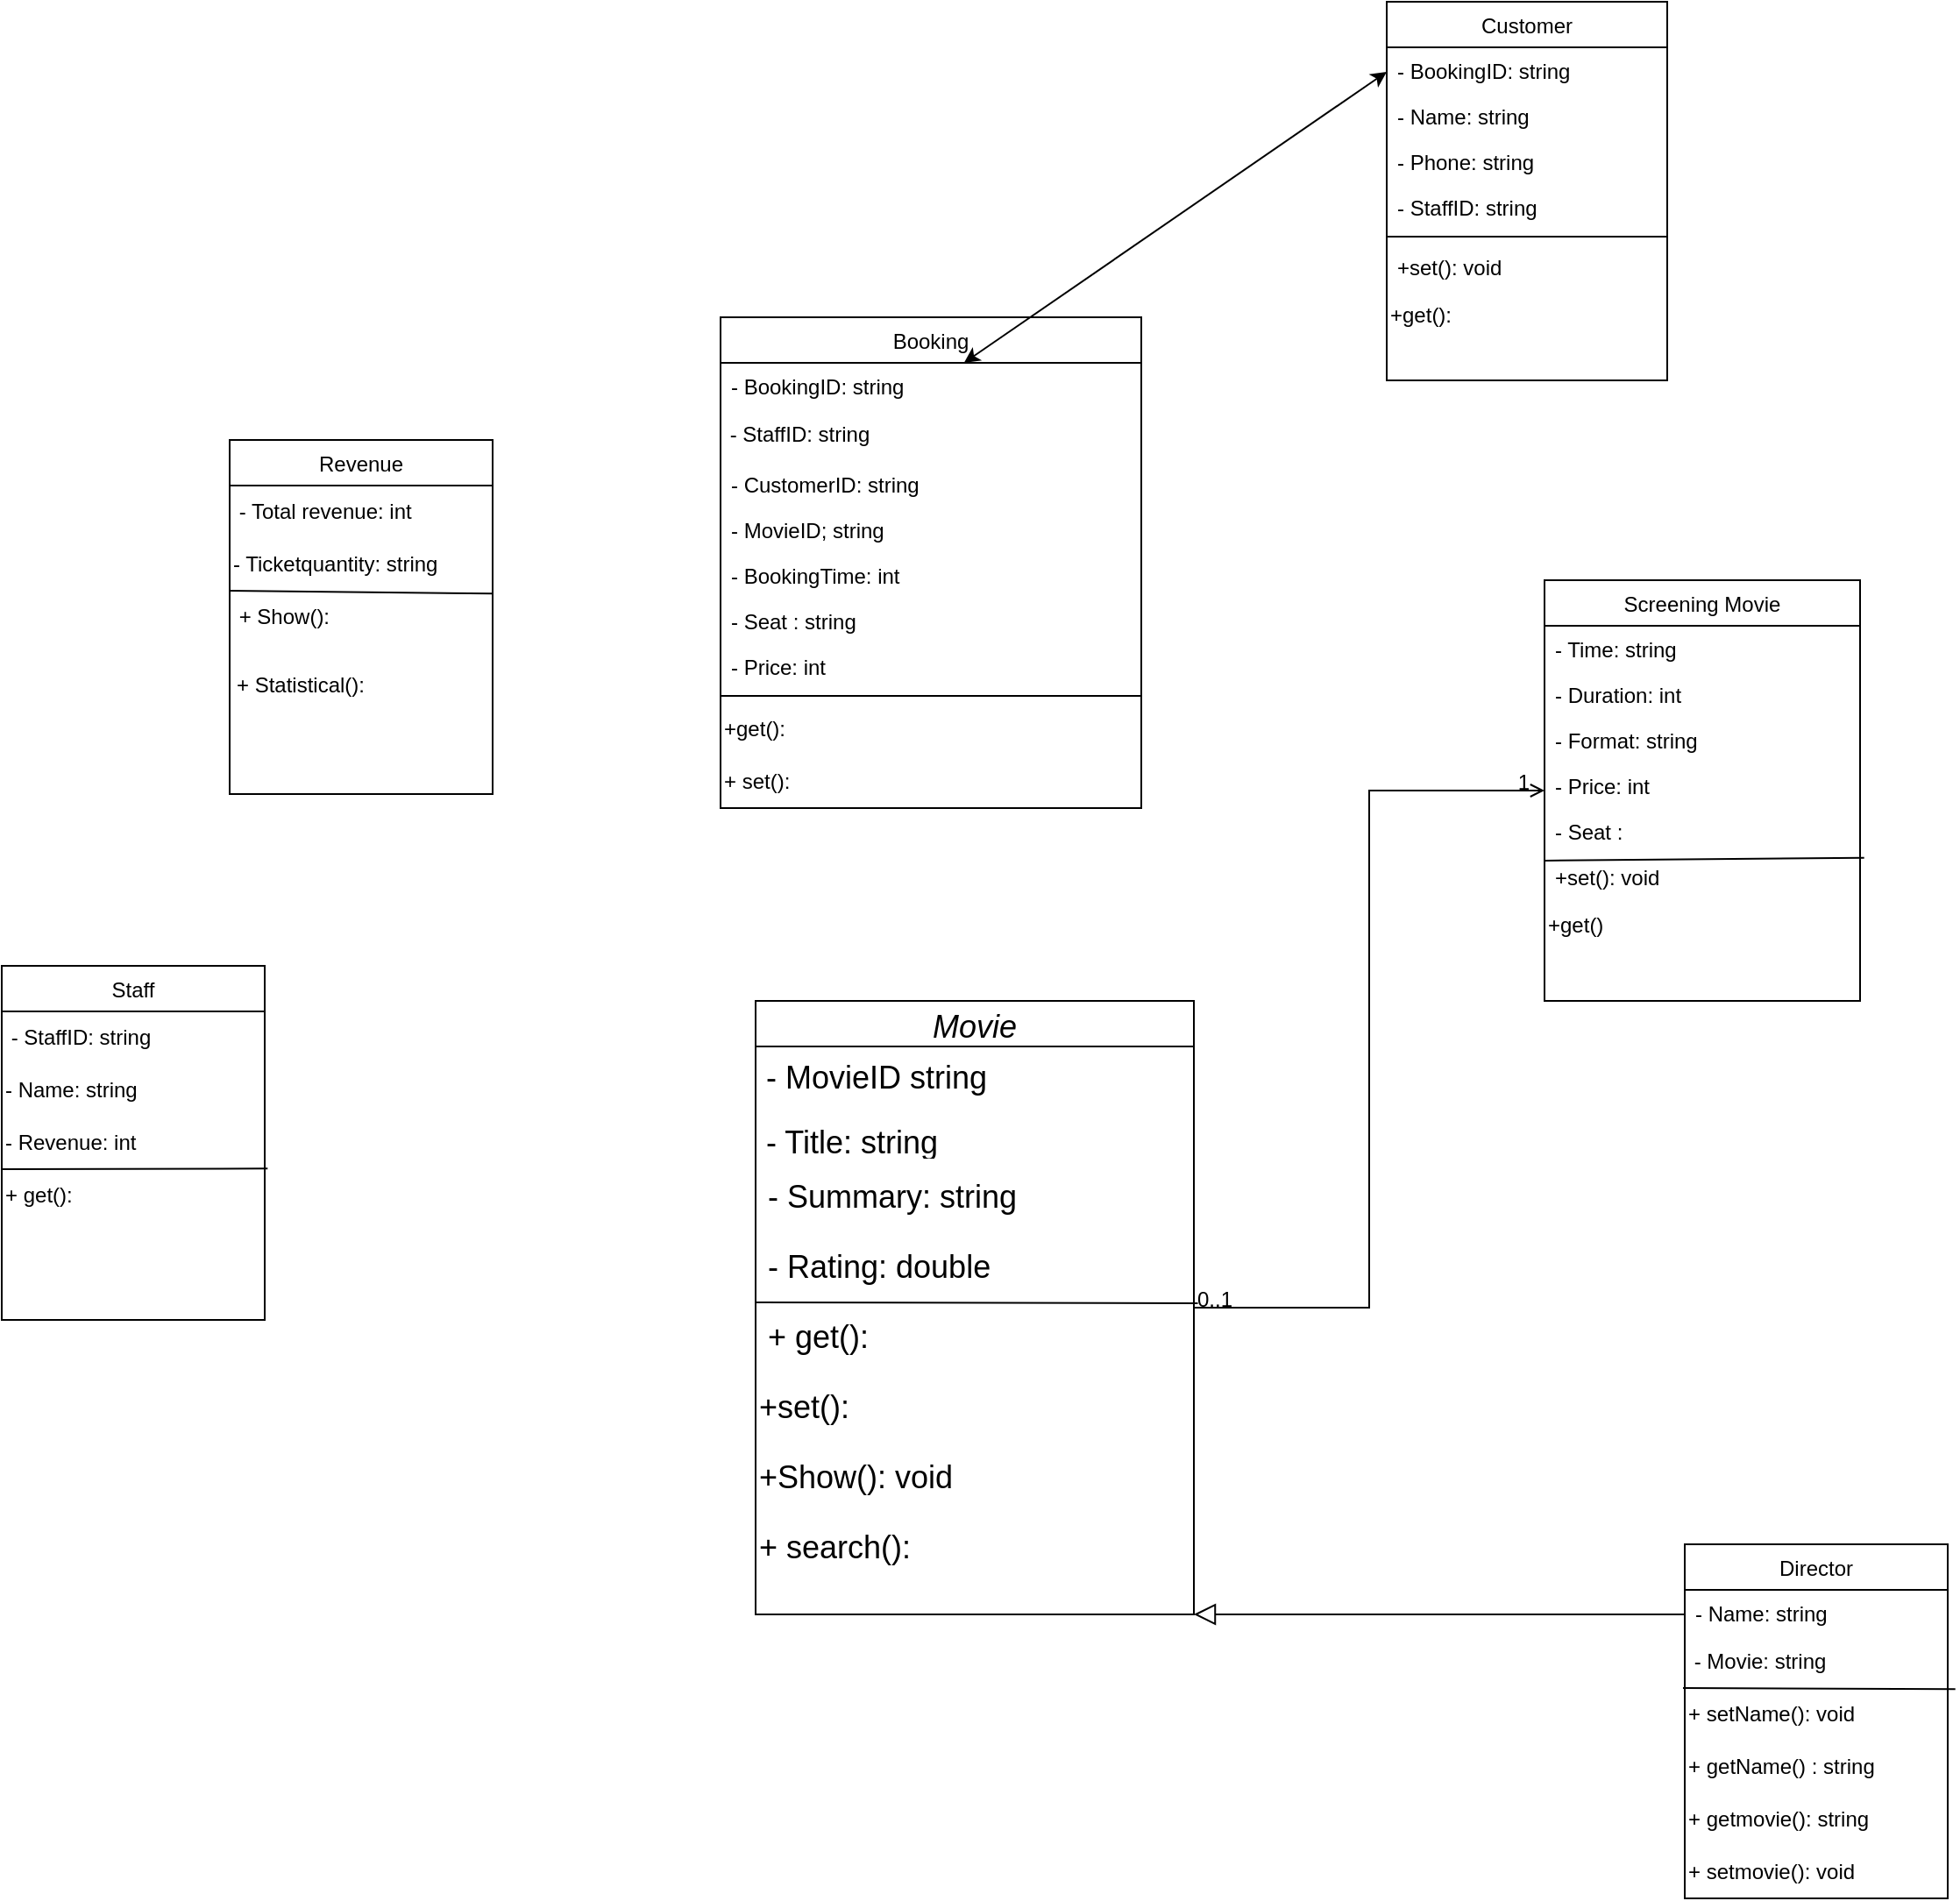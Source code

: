 <mxfile>
    <diagram id="byW2A_Ppa4mYDYx2hdw_" name="Page-1">
        <mxGraphModel dx="1807" dy="1684" grid="1" gridSize="10" guides="1" tooltips="1" connect="1" arrows="1" fold="1" page="1" pageScale="1" pageWidth="850" pageHeight="1100" math="0" shadow="0">
            <root>
                <mxCell id="0"/>
                <mxCell id="1" parent="0"/>
                <mxCell id="60" value="Movie" style="swimlane;fontStyle=2;align=center;verticalAlign=middle;childLayout=stackLayout;horizontal=1;startSize=26;horizontalStack=0;resizeParent=1;resizeLast=0;collapsible=1;marginBottom=0;rounded=0;shadow=0;strokeWidth=1;fontSize=18;" parent="1" vertex="1">
                    <mxGeometry x="80" width="250" height="350" as="geometry">
                        <mxRectangle x="220" y="120" width="160" height="26" as="alternateBounds"/>
                    </mxGeometry>
                </mxCell>
                <mxCell id="61" value="- MovieID string&#10;    " style="text;align=left;verticalAlign=top;spacingLeft=4;spacingRight=4;overflow=hidden;rotatable=0;points=[[0,0.5],[1,0.5]];portConstraint=eastwest;fontSize=18;" parent="60" vertex="1">
                    <mxGeometry y="26" width="250" height="26" as="geometry"/>
                </mxCell>
                <mxCell id="62" value="- Title: string" style="text;align=left;verticalAlign=bottom;spacingLeft=4;spacingRight=4;overflow=hidden;rotatable=0;points=[[0,0.5],[1,0.5]];portConstraint=eastwest;rounded=0;shadow=0;html=0;fontSize=18;" parent="60" vertex="1">
                    <mxGeometry y="52" width="250" height="40" as="geometry"/>
                </mxCell>
                <mxCell id="63" value="&lt;font style=&quot;font-size: 18px;&quot;&gt;&amp;nbsp;- Summary: string&lt;/font&gt;" style="text;html=1;align=left;verticalAlign=middle;resizable=0;points=[];autosize=1;strokeColor=none;fillColor=none;" parent="60" vertex="1">
                    <mxGeometry y="92" width="250" height="40" as="geometry"/>
                </mxCell>
                <mxCell id="64" value="&amp;nbsp;- Rating: double" style="text;html=1;align=left;verticalAlign=middle;resizable=0;points=[];autosize=1;strokeColor=none;fillColor=none;fontSize=18;" parent="60" vertex="1">
                    <mxGeometry y="132" width="250" height="40" as="geometry"/>
                </mxCell>
                <mxCell id="65" value="" style="endArrow=none;html=1;rounded=0;entryX=1.009;entryY=0.011;entryDx=0;entryDy=0;entryPerimeter=0;" parent="60" target="66" edge="1">
                    <mxGeometry width="50" height="50" relative="1" as="geometry">
                        <mxPoint y="172" as="sourcePoint"/>
                        <mxPoint x="50" y="122" as="targetPoint"/>
                    </mxGeometry>
                </mxCell>
                <mxCell id="66" value="&amp;nbsp;+ get():" style="text;html=1;align=left;verticalAlign=middle;resizable=0;points=[];autosize=1;strokeColor=none;fillColor=none;fontSize=18;" parent="60" vertex="1">
                    <mxGeometry y="172" width="250" height="40" as="geometry"/>
                </mxCell>
                <mxCell id="67" value="+set():" style="text;html=1;align=left;verticalAlign=middle;resizable=0;points=[];autosize=1;strokeColor=none;fillColor=none;fontSize=18;" parent="60" vertex="1">
                    <mxGeometry y="212" width="250" height="40" as="geometry"/>
                </mxCell>
                <mxCell id="68" value="+Show(): void" style="text;html=1;align=left;verticalAlign=middle;resizable=0;points=[];autosize=1;strokeColor=none;fillColor=none;fontSize=18;" parent="60" vertex="1">
                    <mxGeometry y="252" width="250" height="40" as="geometry"/>
                </mxCell>
                <mxCell id="69" value="+ search():&amp;nbsp;" style="text;html=1;align=left;verticalAlign=middle;resizable=0;points=[];autosize=1;strokeColor=none;fillColor=none;fontSize=18;" parent="60" vertex="1">
                    <mxGeometry y="292" width="250" height="40" as="geometry"/>
                </mxCell>
                <mxCell id="70" value="Director" style="swimlane;fontStyle=0;align=center;verticalAlign=top;childLayout=stackLayout;horizontal=1;startSize=26;horizontalStack=0;resizeParent=1;resizeLast=0;collapsible=1;marginBottom=0;rounded=0;shadow=0;strokeWidth=1;" parent="1" vertex="1">
                    <mxGeometry x="610" y="310" width="150" height="202" as="geometry">
                        <mxRectangle x="340" y="380" width="170" height="26" as="alternateBounds"/>
                    </mxGeometry>
                </mxCell>
                <mxCell id="71" value="- Name: string&#10;" style="text;align=left;verticalAlign=top;spacingLeft=4;spacingRight=4;overflow=hidden;rotatable=0;points=[[0,0.5],[1,0.5]];portConstraint=eastwest;" parent="70" vertex="1">
                    <mxGeometry y="26" width="150" height="26" as="geometry"/>
                </mxCell>
                <mxCell id="72" value="" style="endArrow=none;html=1;rounded=0;entryX=1.029;entryY=0.022;entryDx=0;entryDy=0;entryPerimeter=0;" parent="70" target="74" edge="1">
                    <mxGeometry width="50" height="50" relative="1" as="geometry">
                        <mxPoint x="-1" y="82" as="sourcePoint"/>
                        <mxPoint x="49" y="32" as="targetPoint"/>
                    </mxGeometry>
                </mxCell>
                <mxCell id="73" value="&amp;nbsp;- Movie: string" style="text;html=1;align=left;verticalAlign=middle;resizable=0;points=[];autosize=1;strokeColor=none;fillColor=none;" parent="70" vertex="1">
                    <mxGeometry y="52" width="150" height="30" as="geometry"/>
                </mxCell>
                <mxCell id="74" value="+ setName(): void" style="text;html=1;align=left;verticalAlign=middle;resizable=0;points=[];autosize=1;strokeColor=none;fillColor=none;" parent="70" vertex="1">
                    <mxGeometry y="82" width="150" height="30" as="geometry"/>
                </mxCell>
                <mxCell id="75" value="+ getName() : string" style="text;html=1;align=left;verticalAlign=middle;resizable=0;points=[];autosize=1;strokeColor=none;fillColor=none;" parent="70" vertex="1">
                    <mxGeometry y="112" width="150" height="30" as="geometry"/>
                </mxCell>
                <mxCell id="76" value="+ getmovie(): string" style="text;html=1;align=left;verticalAlign=middle;resizable=0;points=[];autosize=1;strokeColor=none;fillColor=none;" parent="70" vertex="1">
                    <mxGeometry y="142" width="150" height="30" as="geometry"/>
                </mxCell>
                <mxCell id="77" value="+ setmovie(): void" style="text;html=1;align=left;verticalAlign=middle;resizable=0;points=[];autosize=1;strokeColor=none;fillColor=none;" parent="70" vertex="1">
                    <mxGeometry y="172" width="150" height="30" as="geometry"/>
                </mxCell>
                <mxCell id="78" value="" style="endArrow=block;endSize=10;endFill=0;shadow=0;strokeWidth=1;rounded=0;edgeStyle=elbowEdgeStyle;elbow=vertical;" parent="1" source="70" target="60" edge="1">
                    <mxGeometry width="160" relative="1" as="geometry">
                        <mxPoint x="210" y="373" as="sourcePoint"/>
                        <mxPoint x="310" y="271" as="targetPoint"/>
                        <Array as="points">
                            <mxPoint x="320" y="330"/>
                        </Array>
                    </mxGeometry>
                </mxCell>
                <mxCell id="79" value="Screening Movie" style="swimlane;fontStyle=0;align=center;verticalAlign=top;childLayout=stackLayout;horizontal=1;startSize=26;horizontalStack=0;resizeParent=1;resizeLast=0;collapsible=1;marginBottom=0;rounded=0;shadow=0;strokeWidth=1;" parent="1" vertex="1">
                    <mxGeometry x="530" y="-240" width="180" height="240" as="geometry">
                        <mxRectangle x="550" y="140" width="160" height="26" as="alternateBounds"/>
                    </mxGeometry>
                </mxCell>
                <mxCell id="80" value="- Time: string" style="text;align=left;verticalAlign=top;spacingLeft=4;spacingRight=4;overflow=hidden;rotatable=0;points=[[0,0.5],[1,0.5]];portConstraint=eastwest;rounded=0;shadow=0;html=0;" parent="79" vertex="1">
                    <mxGeometry y="26" width="180" height="26" as="geometry"/>
                </mxCell>
                <mxCell id="81" value="- Duration: int" style="text;align=left;verticalAlign=top;spacingLeft=4;spacingRight=4;overflow=hidden;rotatable=0;points=[[0,0.5],[1,0.5]];portConstraint=eastwest;" parent="79" vertex="1">
                    <mxGeometry y="52" width="180" height="26" as="geometry"/>
                </mxCell>
                <mxCell id="82" value="- Format: string" style="text;align=left;verticalAlign=top;spacingLeft=4;spacingRight=4;overflow=hidden;rotatable=0;points=[[0,0.5],[1,0.5]];portConstraint=eastwest;rounded=0;shadow=0;html=0;" parent="79" vertex="1">
                    <mxGeometry y="78" width="180" height="26" as="geometry"/>
                </mxCell>
                <mxCell id="83" value="- Price: int" style="text;align=left;verticalAlign=top;spacingLeft=4;spacingRight=4;overflow=hidden;rotatable=0;points=[[0,0.5],[1,0.5]];portConstraint=eastwest;rounded=0;shadow=0;html=0;" parent="79" vertex="1">
                    <mxGeometry y="104" width="180" height="26" as="geometry"/>
                </mxCell>
                <mxCell id="108" value="" style="endArrow=none;html=1;entryX=1.013;entryY=0.09;entryDx=0;entryDy=0;entryPerimeter=0;" parent="79" target="86" edge="1">
                    <mxGeometry width="50" height="50" relative="1" as="geometry">
                        <mxPoint y="160" as="sourcePoint"/>
                        <mxPoint x="50" y="110" as="targetPoint"/>
                    </mxGeometry>
                </mxCell>
                <mxCell id="85" value="- Seat :" style="text;align=left;verticalAlign=top;spacingLeft=4;spacingRight=4;overflow=hidden;rotatable=0;points=[[0,0.5],[1,0.5]];portConstraint=eastwest;" parent="79" vertex="1">
                    <mxGeometry y="130" width="180" height="26" as="geometry"/>
                </mxCell>
                <mxCell id="86" value="+set(): void" style="text;align=left;verticalAlign=top;spacingLeft=4;spacingRight=4;overflow=hidden;rotatable=0;points=[[0,0.5],[1,0.5]];portConstraint=eastwest;" parent="79" vertex="1">
                    <mxGeometry y="156" width="180" height="26" as="geometry"/>
                </mxCell>
                <mxCell id="107" value="+get()" style="text;html=1;align=left;verticalAlign=middle;resizable=0;points=[];autosize=1;strokeColor=none;fillColor=none;" parent="79" vertex="1">
                    <mxGeometry y="182" width="180" height="30" as="geometry"/>
                </mxCell>
                <mxCell id="87" value="" style="endArrow=open;shadow=0;strokeWidth=1;rounded=0;endFill=1;edgeStyle=elbowEdgeStyle;elbow=vertical;" parent="1" source="60" target="79" edge="1">
                    <mxGeometry x="0.5" y="41" relative="1" as="geometry">
                        <mxPoint x="380" y="192" as="sourcePoint"/>
                        <mxPoint x="540" y="192" as="targetPoint"/>
                        <mxPoint x="-40" y="32" as="offset"/>
                    </mxGeometry>
                </mxCell>
                <mxCell id="88" value="0..1" style="resizable=0;align=left;verticalAlign=bottom;labelBackgroundColor=none;fontSize=12;" parent="87" connectable="0" vertex="1">
                    <mxGeometry x="-1" relative="1" as="geometry">
                        <mxPoint y="4" as="offset"/>
                    </mxGeometry>
                </mxCell>
                <mxCell id="89" value="1" style="resizable=0;align=right;verticalAlign=bottom;labelBackgroundColor=none;fontSize=12;" parent="87" connectable="0" vertex="1">
                    <mxGeometry x="1" relative="1" as="geometry">
                        <mxPoint x="-7" y="4" as="offset"/>
                    </mxGeometry>
                </mxCell>
                <mxCell id="91" value="Booking" style="swimlane;fontStyle=0;align=center;verticalAlign=top;childLayout=stackLayout;horizontal=1;startSize=26;horizontalStack=0;resizeParent=1;resizeLast=0;collapsible=1;marginBottom=0;rounded=0;shadow=0;strokeWidth=1;" parent="1" vertex="1">
                    <mxGeometry x="60" y="-390" width="240" height="280" as="geometry">
                        <mxRectangle x="550" y="140" width="160" height="26" as="alternateBounds"/>
                    </mxGeometry>
                </mxCell>
                <mxCell id="92" value="- BookingID: string" style="text;align=left;verticalAlign=top;spacingLeft=4;spacingRight=4;overflow=hidden;rotatable=0;points=[[0,0.5],[1,0.5]];portConstraint=eastwest;rounded=0;shadow=0;html=0;" parent="91" vertex="1">
                    <mxGeometry y="26" width="240" height="26" as="geometry"/>
                </mxCell>
                <mxCell id="109" value="&amp;nbsp;- StaffID: string" style="text;html=1;align=left;verticalAlign=middle;resizable=0;points=[];autosize=1;strokeColor=none;fillColor=none;" parent="91" vertex="1">
                    <mxGeometry y="52" width="240" height="30" as="geometry"/>
                </mxCell>
                <mxCell id="93" value="- CustomerID: string" style="text;align=left;verticalAlign=top;spacingLeft=4;spacingRight=4;overflow=hidden;rotatable=0;points=[[0,0.5],[1,0.5]];portConstraint=eastwest;" parent="91" vertex="1">
                    <mxGeometry y="82" width="240" height="26" as="geometry"/>
                </mxCell>
                <mxCell id="94" value="- MovieID; string" style="text;align=left;verticalAlign=top;spacingLeft=4;spacingRight=4;overflow=hidden;rotatable=0;points=[[0,0.5],[1,0.5]];portConstraint=eastwest;rounded=0;shadow=0;html=0;" parent="91" vertex="1">
                    <mxGeometry y="108" width="240" height="26" as="geometry"/>
                </mxCell>
                <mxCell id="95" value="- BookingTime: int" style="text;align=left;verticalAlign=top;spacingLeft=4;spacingRight=4;overflow=hidden;rotatable=0;points=[[0,0.5],[1,0.5]];portConstraint=eastwest;rounded=0;shadow=0;html=0;" parent="91" vertex="1">
                    <mxGeometry y="134" width="240" height="26" as="geometry"/>
                </mxCell>
                <mxCell id="98" value="- Seat : string" style="text;align=left;verticalAlign=top;spacingLeft=4;spacingRight=4;overflow=hidden;rotatable=0;points=[[0,0.5],[1,0.5]];portConstraint=eastwest;" parent="91" vertex="1">
                    <mxGeometry y="160" width="240" height="26" as="geometry"/>
                </mxCell>
                <mxCell id="97" value="- Price: int" style="text;align=left;verticalAlign=top;spacingLeft=4;spacingRight=4;overflow=hidden;rotatable=0;points=[[0,0.5],[1,0.5]];portConstraint=eastwest;" parent="91" vertex="1">
                    <mxGeometry y="186" width="240" height="26" as="geometry"/>
                </mxCell>
                <mxCell id="96" value="" style="line;html=1;strokeWidth=1;align=left;verticalAlign=middle;spacingTop=-1;spacingLeft=3;spacingRight=3;rotatable=0;labelPosition=right;points=[];portConstraint=eastwest;" parent="91" vertex="1">
                    <mxGeometry y="212" width="240" height="8" as="geometry"/>
                </mxCell>
                <mxCell id="110" value="+get():" style="text;html=1;align=left;verticalAlign=middle;resizable=0;points=[];autosize=1;strokeColor=none;fillColor=none;" parent="91" vertex="1">
                    <mxGeometry y="220" width="240" height="30" as="geometry"/>
                </mxCell>
                <mxCell id="112" value="+ set():" style="text;html=1;align=left;verticalAlign=middle;resizable=0;points=[];autosize=1;strokeColor=none;fillColor=none;" parent="91" vertex="1">
                    <mxGeometry y="250" width="240" height="30" as="geometry"/>
                </mxCell>
                <mxCell id="99" value="Customer" style="swimlane;fontStyle=0;align=center;verticalAlign=top;childLayout=stackLayout;horizontal=1;startSize=26;horizontalStack=0;resizeParent=1;resizeLast=0;collapsible=1;marginBottom=0;rounded=0;shadow=0;strokeWidth=1;" parent="1" vertex="1">
                    <mxGeometry x="440" y="-570" width="160" height="216" as="geometry">
                        <mxRectangle x="550" y="140" width="160" height="26" as="alternateBounds"/>
                    </mxGeometry>
                </mxCell>
                <mxCell id="100" value="- BookingID: string" style="text;align=left;verticalAlign=top;spacingLeft=4;spacingRight=4;overflow=hidden;rotatable=0;points=[[0,0.5],[1,0.5]];portConstraint=eastwest;rounded=0;shadow=0;html=0;" parent="99" vertex="1">
                    <mxGeometry y="26" width="160" height="26" as="geometry"/>
                </mxCell>
                <mxCell id="102" value="- Name: string" style="text;align=left;verticalAlign=top;spacingLeft=4;spacingRight=4;overflow=hidden;rotatable=0;points=[[0,0.5],[1,0.5]];portConstraint=eastwest;rounded=0;shadow=0;html=0;" parent="99" vertex="1">
                    <mxGeometry y="52" width="160" height="26" as="geometry"/>
                </mxCell>
                <mxCell id="103" value="- Phone: string" style="text;align=left;verticalAlign=top;spacingLeft=4;spacingRight=4;overflow=hidden;rotatable=0;points=[[0,0.5],[1,0.5]];portConstraint=eastwest;rounded=0;shadow=0;html=0;" parent="99" vertex="1">
                    <mxGeometry y="78" width="160" height="26" as="geometry"/>
                </mxCell>
                <mxCell id="105" value="- StaffID: string" style="text;align=left;verticalAlign=top;spacingLeft=4;spacingRight=4;overflow=hidden;rotatable=0;points=[[0,0.5],[1,0.5]];portConstraint=eastwest;" parent="99" vertex="1">
                    <mxGeometry y="104" width="160" height="26" as="geometry"/>
                </mxCell>
                <mxCell id="104" value="" style="line;html=1;strokeWidth=1;align=left;verticalAlign=middle;spacingTop=-1;spacingLeft=3;spacingRight=3;rotatable=0;labelPosition=right;points=[];portConstraint=eastwest;" parent="99" vertex="1">
                    <mxGeometry y="130" width="160" height="8" as="geometry"/>
                </mxCell>
                <mxCell id="106" value="+set(): void" style="text;align=left;verticalAlign=top;spacingLeft=4;spacingRight=4;overflow=hidden;rotatable=0;points=[[0,0.5],[1,0.5]];portConstraint=eastwest;" parent="99" vertex="1">
                    <mxGeometry y="138" width="160" height="26" as="geometry"/>
                </mxCell>
                <mxCell id="111" value="+get():&amp;nbsp;" style="text;html=1;align=left;verticalAlign=middle;resizable=0;points=[];autosize=1;strokeColor=none;fillColor=none;" parent="99" vertex="1">
                    <mxGeometry y="164" width="160" height="30" as="geometry"/>
                </mxCell>
                <mxCell id="116" value="" style="endArrow=classic;startArrow=classic;html=1;" parent="1" source="92" edge="1">
                    <mxGeometry width="50" height="50" relative="1" as="geometry">
                        <mxPoint x="390" y="-480" as="sourcePoint"/>
                        <mxPoint x="440" y="-530" as="targetPoint"/>
                    </mxGeometry>
                </mxCell>
                <mxCell id="117" value="Staff" style="swimlane;fontStyle=0;align=center;verticalAlign=top;childLayout=stackLayout;horizontal=1;startSize=26;horizontalStack=0;resizeParent=1;resizeLast=0;collapsible=1;marginBottom=0;rounded=0;shadow=0;strokeWidth=1;" parent="1" vertex="1">
                    <mxGeometry x="-350" y="-20" width="150" height="202" as="geometry">
                        <mxRectangle x="340" y="380" width="170" height="26" as="alternateBounds"/>
                    </mxGeometry>
                </mxCell>
                <mxCell id="120" value="&amp;nbsp;- StaffID: string" style="text;html=1;align=left;verticalAlign=middle;resizable=0;points=[];autosize=1;strokeColor=none;fillColor=none;" parent="117" vertex="1">
                    <mxGeometry y="26" width="150" height="30" as="geometry"/>
                </mxCell>
                <mxCell id="125" value="- Name: string" style="text;html=1;align=left;verticalAlign=middle;resizable=0;points=[];autosize=1;strokeColor=none;fillColor=none;" parent="117" vertex="1">
                    <mxGeometry y="56" width="150" height="30" as="geometry"/>
                </mxCell>
                <mxCell id="141" value="" style="endArrow=none;html=1;entryX=1.011;entryY=0.989;entryDx=0;entryDy=0;entryPerimeter=0;" edge="1" parent="117" target="126">
                    <mxGeometry width="50" height="50" relative="1" as="geometry">
                        <mxPoint y="116" as="sourcePoint"/>
                        <mxPoint x="50" y="66" as="targetPoint"/>
                    </mxGeometry>
                </mxCell>
                <mxCell id="126" value="- Revenue: int" style="text;html=1;align=left;verticalAlign=middle;resizable=0;points=[];autosize=1;strokeColor=none;fillColor=none;" parent="117" vertex="1">
                    <mxGeometry y="86" width="150" height="30" as="geometry"/>
                </mxCell>
                <mxCell id="127" value="+ get():" style="text;html=1;align=left;verticalAlign=middle;resizable=0;points=[];autosize=1;strokeColor=none;fillColor=none;" parent="117" vertex="1">
                    <mxGeometry y="116" width="150" height="30" as="geometry"/>
                </mxCell>
                <mxCell id="129" value="Revenue" style="swimlane;fontStyle=0;align=center;verticalAlign=top;childLayout=stackLayout;horizontal=1;startSize=26;horizontalStack=0;resizeParent=1;resizeLast=0;collapsible=1;marginBottom=0;rounded=0;shadow=0;strokeWidth=1;" vertex="1" parent="1">
                    <mxGeometry x="-220" y="-320" width="150" height="202" as="geometry">
                        <mxRectangle x="340" y="380" width="170" height="26" as="alternateBounds"/>
                    </mxGeometry>
                </mxCell>
                <mxCell id="130" value="&amp;nbsp;- Total revenue: int" style="text;html=1;align=left;verticalAlign=middle;resizable=0;points=[];autosize=1;strokeColor=none;fillColor=none;" vertex="1" parent="129">
                    <mxGeometry y="26" width="150" height="30" as="geometry"/>
                </mxCell>
                <mxCell id="131" value="- Ticketquantity: string" style="text;html=1;align=left;verticalAlign=middle;resizable=0;points=[];autosize=1;strokeColor=none;fillColor=none;" vertex="1" parent="129">
                    <mxGeometry y="56" width="150" height="30" as="geometry"/>
                </mxCell>
                <mxCell id="140" value="" style="endArrow=none;html=1;entryX=1.002;entryY=1.056;entryDx=0;entryDy=0;entryPerimeter=0;" edge="1" parent="129" target="131">
                    <mxGeometry width="50" height="50" relative="1" as="geometry">
                        <mxPoint y="86" as="sourcePoint"/>
                        <mxPoint x="50" y="36" as="targetPoint"/>
                    </mxGeometry>
                </mxCell>
                <mxCell id="135" value="&amp;nbsp;+ Show():" style="text;html=1;align=left;verticalAlign=middle;resizable=0;points=[];autosize=1;strokeColor=none;fillColor=none;" vertex="1" parent="129">
                    <mxGeometry y="86" width="150" height="30" as="geometry"/>
                </mxCell>
                <mxCell id="139" value="+ Statistical():" style="text;html=1;align=center;verticalAlign=middle;resizable=0;points=[];autosize=1;strokeColor=none;fillColor=none;" vertex="1" parent="1">
                    <mxGeometry x="-230" y="-195" width="100" height="30" as="geometry"/>
                </mxCell>
            </root>
        </mxGraphModel>
    </diagram>
</mxfile>